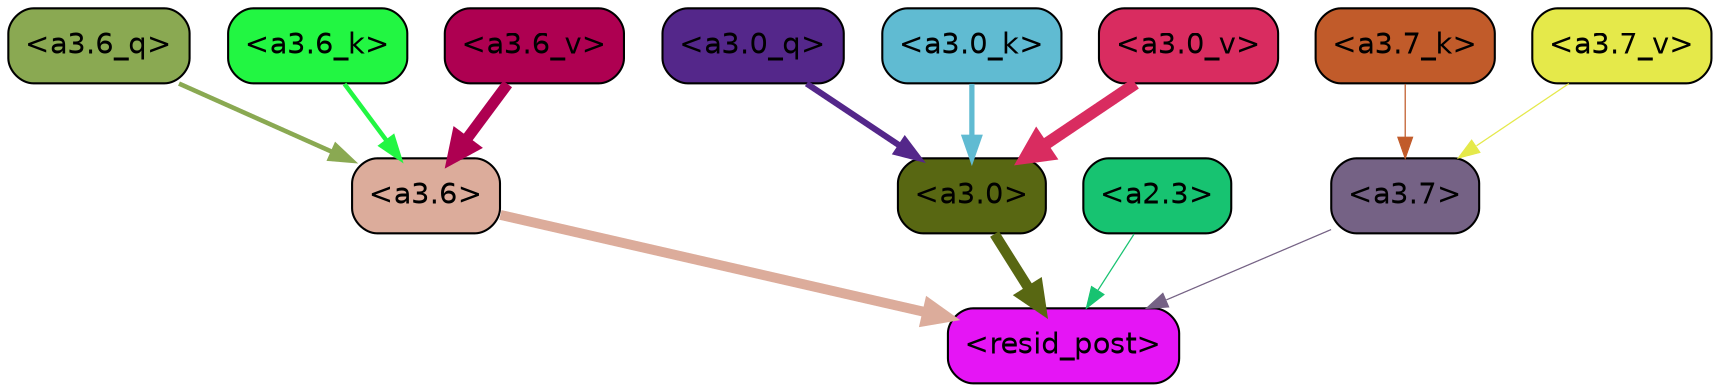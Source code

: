 strict digraph "" {
	graph [bgcolor=transparent,
		layout=dot,
		overlap=false,
		splines=true
	];
	"<a3.7>"	[color=black,
		fillcolor="#756285",
		fontname=Helvetica,
		shape=box,
		style="filled, rounded"];
	"<resid_post>"	[color=black,
		fillcolor="#e515f5",
		fontname=Helvetica,
		shape=box,
		style="filled, rounded"];
	"<a3.7>" -> "<resid_post>"	[color="#756285",
		penwidth=0.6];
	"<a3.6>"	[color=black,
		fillcolor="#dcac9b",
		fontname=Helvetica,
		shape=box,
		style="filled, rounded"];
	"<a3.6>" -> "<resid_post>"	[color="#dcac9b",
		penwidth=4.749041676521301];
	"<a3.0>"	[color=black,
		fillcolor="#586712",
		fontname=Helvetica,
		shape=box,
		style="filled, rounded"];
	"<a3.0>" -> "<resid_post>"	[color="#586712",
		penwidth=5.004215121269226];
	"<a2.3>"	[color=black,
		fillcolor="#17c371",
		fontname=Helvetica,
		shape=box,
		style="filled, rounded"];
	"<a2.3>" -> "<resid_post>"	[color="#17c371",
		penwidth=0.6];
	"<a3.6_q>"	[color=black,
		fillcolor="#8aa952",
		fontname=Helvetica,
		shape=box,
		style="filled, rounded"];
	"<a3.6_q>" -> "<a3.6>"	[color="#8aa952",
		penwidth=2.199681341648102];
	"<a3.0_q>"	[color=black,
		fillcolor="#54278a",
		fontname=Helvetica,
		shape=box,
		style="filled, rounded"];
	"<a3.0_q>" -> "<a3.0>"	[color="#54278a",
		penwidth=2.9459195733070374];
	"<a3.7_k>"	[color=black,
		fillcolor="#c15b2a",
		fontname=Helvetica,
		shape=box,
		style="filled, rounded"];
	"<a3.7_k>" -> "<a3.7>"	[color="#c15b2a",
		penwidth=0.6];
	"<a3.6_k>"	[color=black,
		fillcolor="#22f642",
		fontname=Helvetica,
		shape=box,
		style="filled, rounded"];
	"<a3.6_k>" -> "<a3.6>"	[color="#22f642",
		penwidth=2.13908451795578];
	"<a3.0_k>"	[color=black,
		fillcolor="#60bbd2",
		fontname=Helvetica,
		shape=box,
		style="filled, rounded"];
	"<a3.0_k>" -> "<a3.0>"	[color="#60bbd2",
		penwidth=2.520303964614868];
	"<a3.7_v>"	[color=black,
		fillcolor="#e5e94a",
		fontname=Helvetica,
		shape=box,
		style="filled, rounded"];
	"<a3.7_v>" -> "<a3.7>"	[color="#e5e94a",
		penwidth=0.6];
	"<a3.6_v>"	[color=black,
		fillcolor="#ae0051",
		fontname=Helvetica,
		shape=box,
		style="filled, rounded"];
	"<a3.6_v>" -> "<a3.6>"	[color="#ae0051",
		penwidth=5.297133803367615];
	"<a3.0_v>"	[color=black,
		fillcolor="#d92c60",
		fontname=Helvetica,
		shape=box,
		style="filled, rounded"];
	"<a3.0_v>" -> "<a3.0>"	[color="#d92c60",
		penwidth=5.680712580680847];
}
